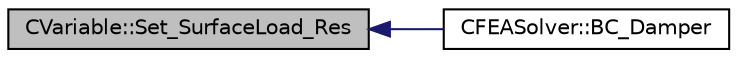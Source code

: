 digraph "CVariable::Set_SurfaceLoad_Res"
{
  edge [fontname="Helvetica",fontsize="10",labelfontname="Helvetica",labelfontsize="10"];
  node [fontname="Helvetica",fontsize="10",shape=record];
  rankdir="LR";
  Node4350 [label="CVariable::Set_SurfaceLoad_Res",height=0.2,width=0.4,color="black", fillcolor="grey75", style="filled", fontcolor="black"];
  Node4350 -> Node4351 [dir="back",color="midnightblue",fontsize="10",style="solid",fontname="Helvetica"];
  Node4351 [label="CFEASolver::BC_Damper",height=0.2,width=0.4,color="black", fillcolor="white", style="filled",URL="$class_c_f_e_a_solver.html#a867a6825c3923a9d1a6ab782ee2daad8",tooltip="Impose a damping load. "];
}
